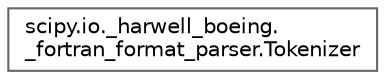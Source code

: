 digraph "Graphical Class Hierarchy"
{
 // LATEX_PDF_SIZE
  bgcolor="transparent";
  edge [fontname=Helvetica,fontsize=10,labelfontname=Helvetica,labelfontsize=10];
  node [fontname=Helvetica,fontsize=10,shape=box,height=0.2,width=0.4];
  rankdir="LR";
  Node0 [id="Node000000",label="scipy.io._harwell_boeing.\l_fortran_format_parser.Tokenizer",height=0.2,width=0.4,color="grey40", fillcolor="white", style="filled",URL="$d8/d06/classscipy_1_1io_1_1__harwell__boeing_1_1__fortran__format__parser_1_1Tokenizer.html",tooltip=" "];
}
